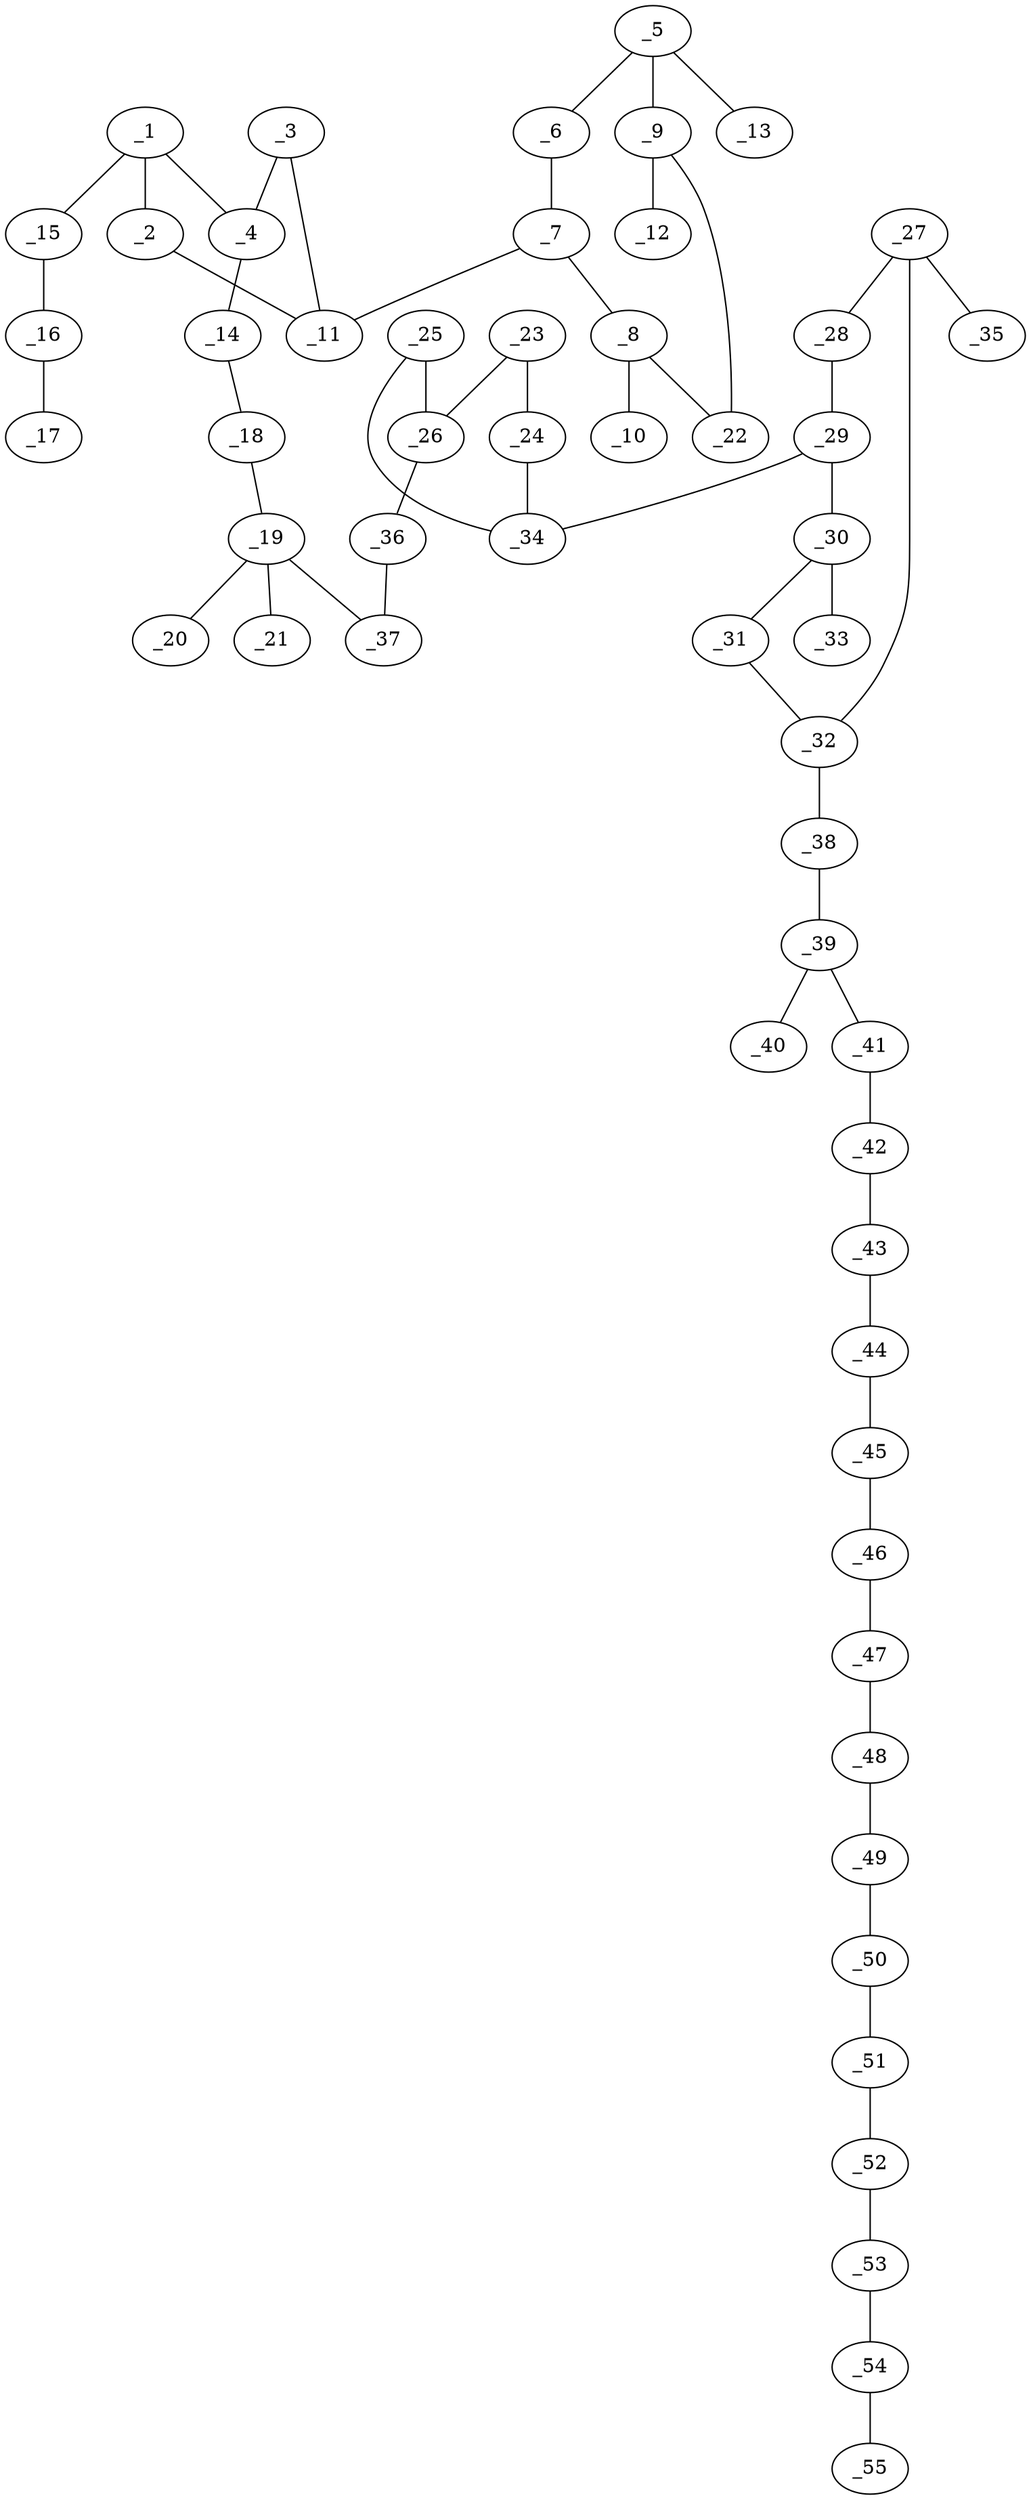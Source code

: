 graph molid687376 {
	_1	 [charge=0,
		chem=1,
		symbol="C  ",
		x="7.4223",
		y="10.6439"];
	_2	 [charge=0,
		chem=1,
		symbol="C  ",
		x="6.6132",
		y="11.2317"];
	_1 -- _2	 [valence=1];
	_4	 [charge=0,
		chem=1,
		symbol="C  ",
		x="7.1132",
		y="9.6928"];
	_1 -- _4	 [valence=1];
	_15	 [charge=0,
		chem=4,
		symbol="N  ",
		x="8.3733",
		y="10.9529"];
	_1 -- _15	 [valence=1];
	_11	 [charge=0,
		chem=1,
		symbol="C  ",
		x="5.8042",
		y="10.6439"];
	_2 -- _11	 [valence=1];
	_3	 [charge=0,
		chem=2,
		symbol="O  ",
		x="6.1132",
		y="9.6928"];
	_3 -- _4	 [valence=1];
	_3 -- _11	 [valence=1];
	_14	 [charge=0,
		chem=1,
		symbol="C  ",
		x="7.701",
		y="8.8838"];
	_4 -- _14	 [valence=1];
	_5	 [charge=0,
		chem=1,
		symbol="C  ",
		x="3.159",
		y="10.5928"];
	_6	 [charge=0,
		chem=1,
		symbol="C  ",
		x="4.11",
		y="10.2838"];
	_5 -- _6	 [valence=2];
	_9	 [charge=0,
		chem=1,
		symbol="C  ",
		x="2.9511",
		y="11.5709"];
	_5 -- _9	 [valence=1];
	_13	 [charge=0,
		chem=1,
		symbol="C  ",
		x="2.4158",
		y="9.9237"];
	_5 -- _13	 [valence=1];
	_7	 [charge=0,
		chem=4,
		symbol="N  ",
		x="4.8532",
		y="10.9529"];
	_6 -- _7	 [valence=1];
	_8	 [charge=0,
		chem=1,
		symbol="C  ",
		x="4.6453",
		y="11.931"];
	_7 -- _8	 [valence=1];
	_7 -- _11	 [valence=1];
	_10	 [charge=0,
		chem=2,
		symbol="O  ",
		x="5.3884",
		y="12.6002"];
	_8 -- _10	 [valence=2];
	_22	 [charge=0,
		chem=4,
		symbol="N  ",
		x="3.6942",
		y="12.2401"];
	_8 -- _22	 [valence=1];
	_12	 [charge=0,
		chem=2,
		symbol="O  ",
		x=2,
		y="11.88"];
	_9 -- _12	 [valence=2];
	_9 -- _22	 [valence=1];
	_18	 [charge=0,
		chem=2,
		symbol="O  ",
		x="7.2943",
		y="7.9702"];
	_14 -- _18	 [valence=1];
	_16	 [charge=1,
		chem=4,
		symbol="N  ",
		x="8.5812",
		y="11.931"];
	_15 -- _16	 [valence=2];
	_17	 [charge="-1",
		chem=4,
		symbol="N  ",
		x="8.7891",
		y="12.9092"];
	_16 -- _17	 [valence=2];
	_19	 [charge=0,
		chem=6,
		symbol="P  ",
		x="7.8821",
		y="7.1612"];
	_18 -- _19	 [valence=1];
	_20	 [charge=0,
		chem=2,
		symbol="O  ",
		x="7.073",
		y="6.5734"];
	_19 -- _20	 [valence=2];
	_21	 [charge=0,
		chem=2,
		symbol="O  ",
		x="8.6911",
		y="7.749"];
	_19 -- _21	 [valence=1];
	_37	 [charge=0,
		chem=2,
		symbol="O  ",
		x="8.4698",
		y="6.3522"];
	_19 -- _37	 [valence=1];
	_23	 [charge=0,
		chem=1,
		symbol="C  ",
		x="9.6509",
		y="4.6296"];
	_24	 [charge=0,
		chem=1,
		symbol="C  ",
		x="9.9599",
		y="3.6786"];
	_23 -- _24	 [valence=1];
	_26	 [charge=0,
		chem=1,
		symbol="C  ",
		x="8.6509",
		y="4.6296"];
	_23 -- _26	 [valence=1];
	_34	 [charge=0,
		chem=1,
		symbol="C  ",
		x="9.1509",
		y="3.0908"];
	_24 -- _34	 [valence=1];
	_25	 [charge=0,
		chem=2,
		symbol="O  ",
		x="8.3419",
		y="3.6786"];
	_25 -- _26	 [valence=1];
	_25 -- _34	 [valence=1];
	_36	 [charge=0,
		chem=1,
		symbol="C  ",
		x="8.0631",
		y="5.4387"];
	_26 -- _36	 [valence=1];
	_27	 [charge=0,
		chem=1,
		symbol="C  ",
		x="10.0169",
		y="0.5908"];
	_28	 [charge=0,
		chem=1,
		symbol="C  ",
		x="10.0169",
		y="1.5908"];
	_27 -- _28	 [valence=2];
	_32	 [charge=0,
		chem=1,
		symbol="C  ",
		x="9.1509",
		y="0.0908"];
	_27 -- _32	 [valence=1];
	_35	 [charge=0,
		chem=1,
		symbol="C  ",
		x="10.8829",
		y="0.0908"];
	_27 -- _35	 [valence=1];
	_29	 [charge=0,
		chem=4,
		symbol="N  ",
		x="9.1509",
		y="2.0908"];
	_28 -- _29	 [valence=1];
	_30	 [charge=0,
		chem=1,
		symbol="C  ",
		x="8.2848",
		y="1.5908"];
	_29 -- _30	 [valence=1];
	_29 -- _34	 [valence=1];
	_31	 [charge=0,
		chem=4,
		symbol="N  ",
		x="8.2848",
		y="0.5908"];
	_30 -- _31	 [valence=1];
	_33	 [charge=0,
		chem=2,
		symbol="O  ",
		x="7.4188",
		y="2.0908"];
	_30 -- _33	 [valence=2];
	_31 -- _32	 [valence=2];
	_38	 [charge=0,
		chem=4,
		symbol="N  ",
		x="9.1509",
		y="-0.9092"];
	_32 -- _38	 [valence=1];
	_36 -- _37	 [valence=1];
	_39	 [charge=0,
		chem=1,
		symbol="C  ",
		x="8.2848",
		y="-1.4092"];
	_38 -- _39	 [valence=1];
	_40	 [charge=0,
		chem=2,
		symbol="O  ",
		x="7.4188",
		y="-0.9092"];
	_39 -- _40	 [valence=2];
	_41	 [charge=0,
		chem=1,
		symbol="C  ",
		x="8.2848",
		y="-2.4092"];
	_39 -- _41	 [valence=1];
	_42	 [charge=0,
		chem=1,
		symbol="C  ",
		x="7.4188",
		y="-2.9092"];
	_41 -- _42	 [valence=1];
	_43	 [charge=0,
		chem=1,
		symbol="C  ",
		x="7.4188",
		y="-3.9092"];
	_42 -- _43	 [valence=1];
	_44	 [charge=0,
		chem=1,
		symbol="C  ",
		x="6.5528",
		y="-4.4092"];
	_43 -- _44	 [valence=1];
	_45	 [charge=0,
		chem=1,
		symbol="C  ",
		x="6.5528",
		y="-5.4092"];
	_44 -- _45	 [valence=1];
	_46	 [charge=0,
		chem=1,
		symbol="C  ",
		x="5.6867",
		y="-5.9092"];
	_45 -- _46	 [valence=1];
	_47	 [charge=0,
		chem=1,
		symbol="C  ",
		x="5.6867",
		y="-6.9092"];
	_46 -- _47	 [valence=1];
	_48	 [charge=0,
		chem=1,
		symbol="C  ",
		x="4.8207",
		y="-7.4092"];
	_47 -- _48	 [valence=1];
	_49	 [charge=0,
		chem=1,
		symbol="C  ",
		x="4.8207",
		y="-8.4092"];
	_48 -- _49	 [valence=1];
	_50	 [charge=0,
		chem=1,
		symbol="C  ",
		x="3.9547",
		y="-8.9092"];
	_49 -- _50	 [valence=1];
	_51	 [charge=0,
		chem=1,
		symbol="C  ",
		x="3.9547",
		y="-9.9092"];
	_50 -- _51	 [valence=1];
	_52	 [charge=0,
		chem=1,
		symbol="C  ",
		x="3.0886",
		y="-10.4092"];
	_51 -- _52	 [valence=1];
	_53	 [charge=0,
		chem=1,
		symbol="C  ",
		x="3.0886",
		y="-11.4092"];
	_52 -- _53	 [valence=1];
	_54	 [charge=0,
		chem=1,
		symbol="C  ",
		x="2.2226",
		y="-11.9092"];
	_53 -- _54	 [valence=1];
	_55	 [charge=0,
		chem=1,
		symbol="C  ",
		x="2.2226",
		y="-12.9092"];
	_54 -- _55	 [valence=1];
}
